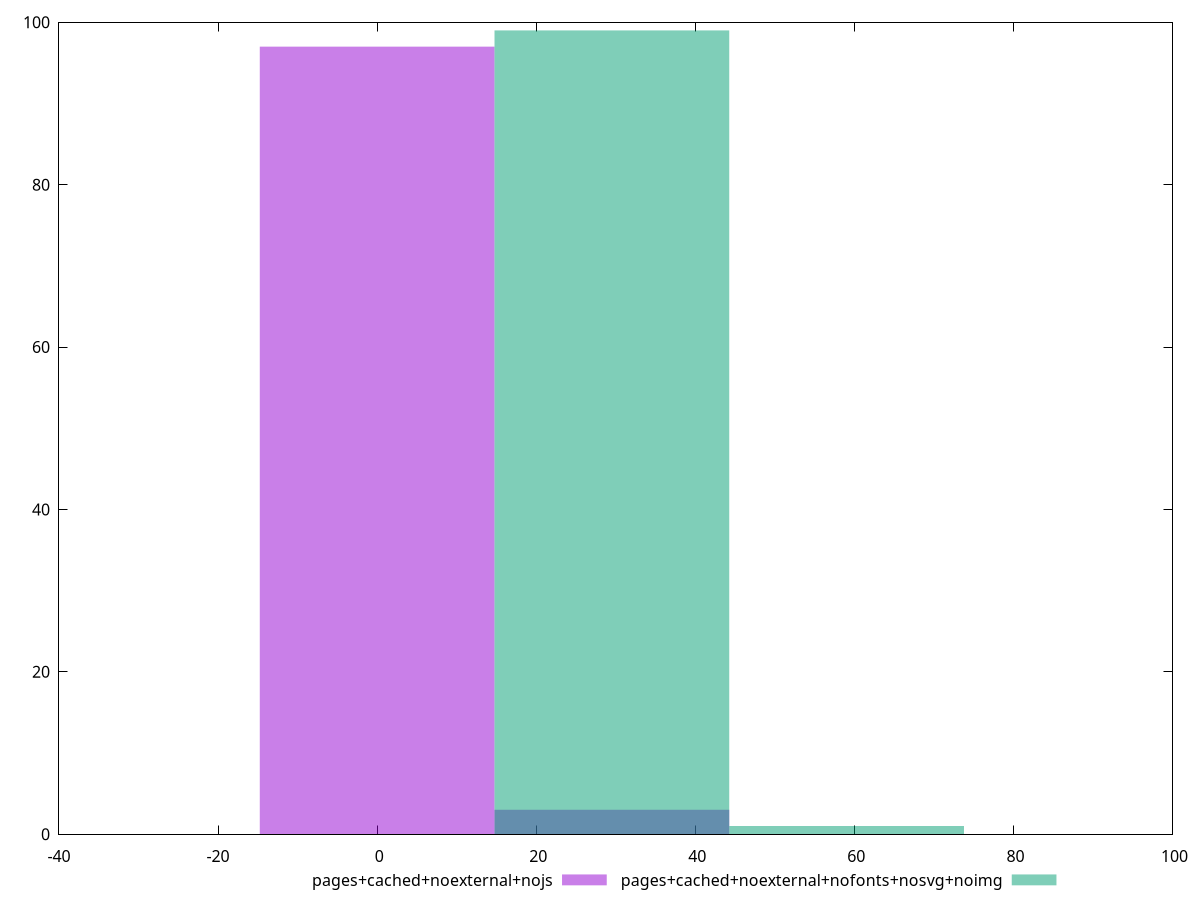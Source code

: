 reset
set terminal svg size 640, 500 enhanced background rgb 'white'
set output "reprap/bootup-time/comparison/histogram/10_vs_11.svg"

$pagesCachedNoexternalNojs <<EOF
0 97
29.513560091991458 3
EOF

$pagesCachedNoexternalNofontsNosvgNoimg <<EOF
29.513560091991458 99
59.027120183982916 1
EOF

set key outside below
set boxwidth 29.513560091991458
set yrange [0:100]
set style fill transparent solid 0.5 noborder

plot \
  $pagesCachedNoexternalNojs title "pages+cached+noexternal+nojs" with boxes, \
  $pagesCachedNoexternalNofontsNosvgNoimg title "pages+cached+noexternal+nofonts+nosvg+noimg" with boxes, \


reset